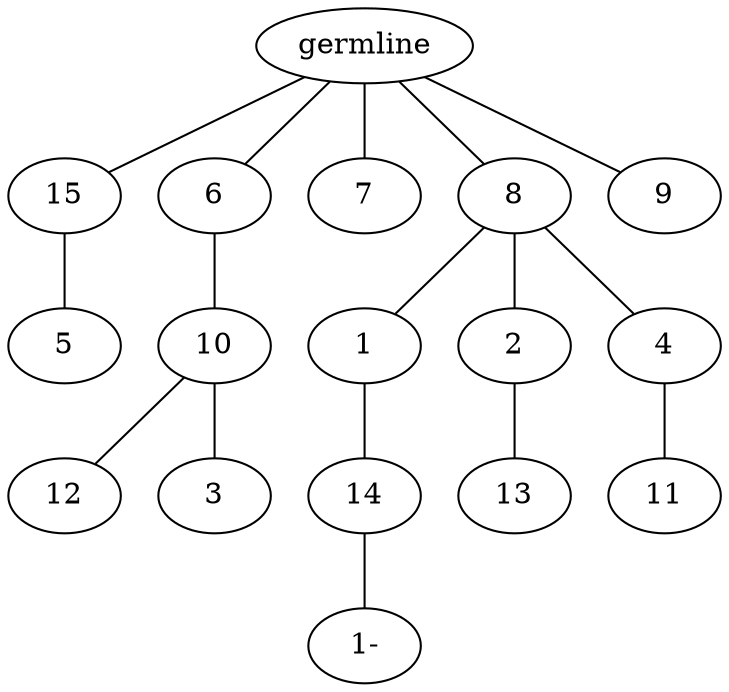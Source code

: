 graph tree {
    "140491178857712" [label="germline"];
    "140491178823744" [label="15"];
    "140491178825664" [label="5"];
    "140491178827536" [label="6"];
    "140491178823888" [label="10"];
    "140491178826384" [label="12"];
    "140491178825712" [label="3"];
    "140491178827152" [label="7"];
    "140491178824320" [label="8"];
    "140491178825088" [label="1"];
    "140491178826000" [label="14"];
    "140491178859296" [label="1-"];
    "140491178826336" [label="2"];
    "140491178825568" [label="13"];
    "140491178825376" [label="4"];
    "140491178827008" [label="11"];
    "140491178826768" [label="9"];
    "140491178857712" -- "140491178823744";
    "140491178857712" -- "140491178827536";
    "140491178857712" -- "140491178827152";
    "140491178857712" -- "140491178824320";
    "140491178857712" -- "140491178826768";
    "140491178823744" -- "140491178825664";
    "140491178827536" -- "140491178823888";
    "140491178823888" -- "140491178826384";
    "140491178823888" -- "140491178825712";
    "140491178824320" -- "140491178825088";
    "140491178824320" -- "140491178826336";
    "140491178824320" -- "140491178825376";
    "140491178825088" -- "140491178826000";
    "140491178826000" -- "140491178859296";
    "140491178826336" -- "140491178825568";
    "140491178825376" -- "140491178827008";
}

